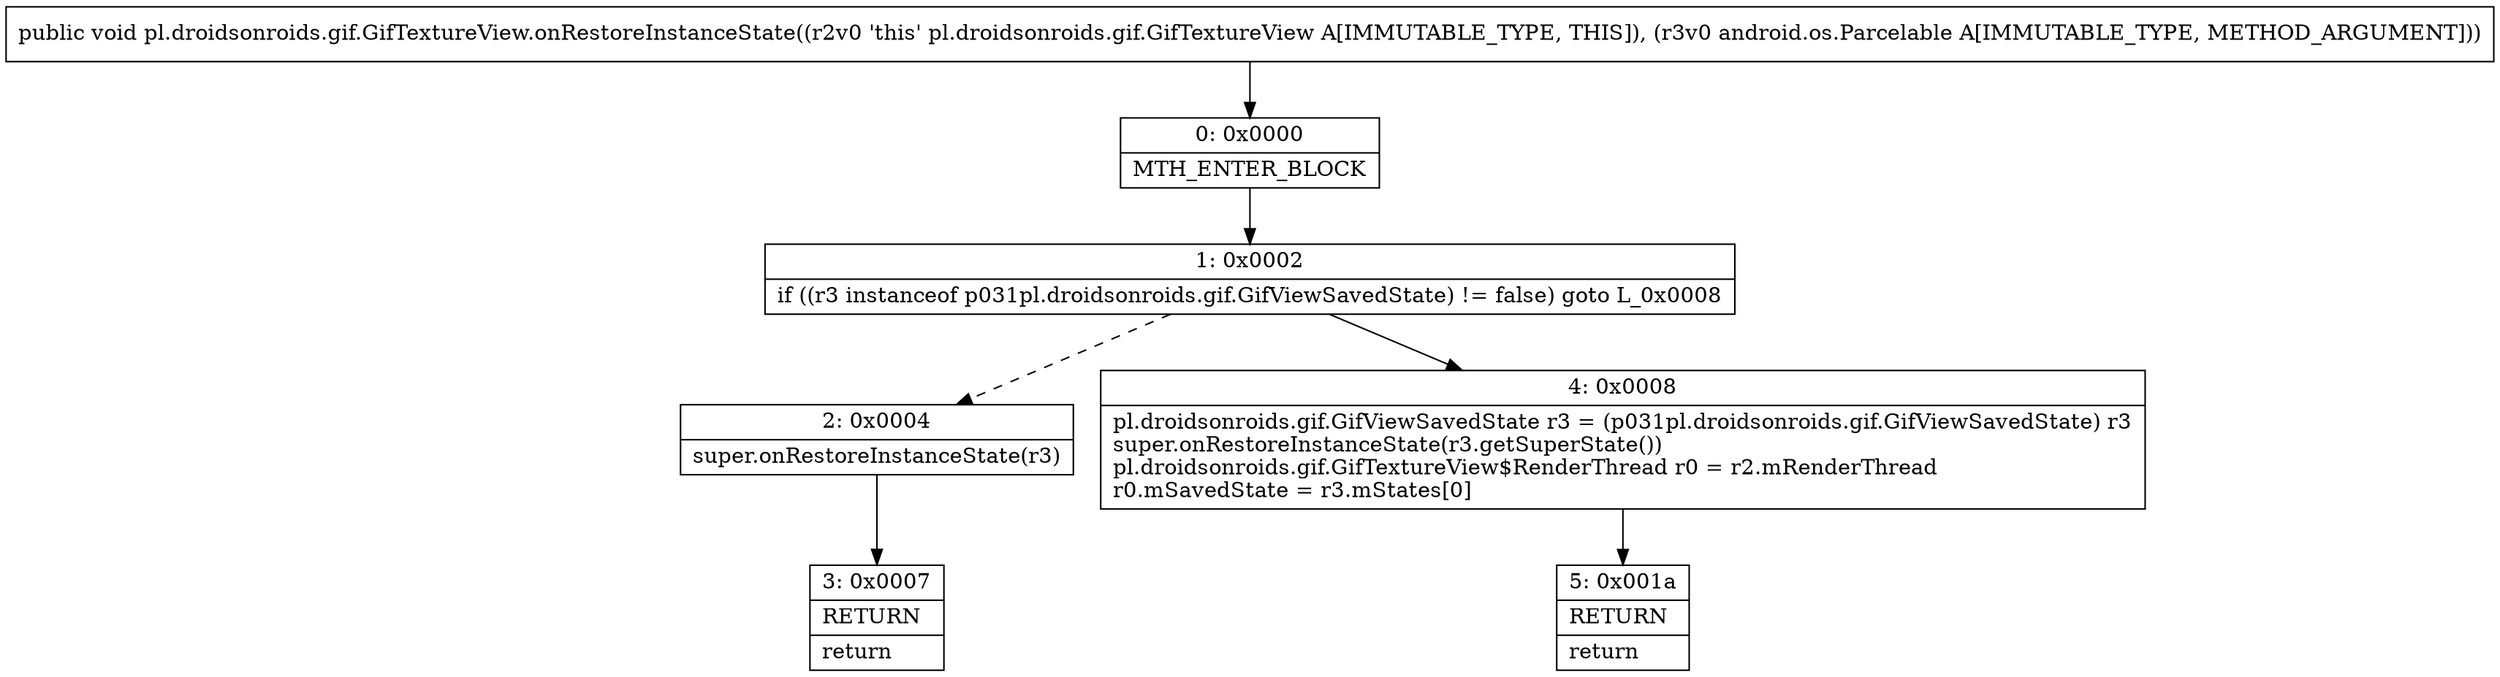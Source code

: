 digraph "CFG forpl.droidsonroids.gif.GifTextureView.onRestoreInstanceState(Landroid\/os\/Parcelable;)V" {
Node_0 [shape=record,label="{0\:\ 0x0000|MTH_ENTER_BLOCK\l}"];
Node_1 [shape=record,label="{1\:\ 0x0002|if ((r3 instanceof p031pl.droidsonroids.gif.GifViewSavedState) != false) goto L_0x0008\l}"];
Node_2 [shape=record,label="{2\:\ 0x0004|super.onRestoreInstanceState(r3)\l}"];
Node_3 [shape=record,label="{3\:\ 0x0007|RETURN\l|return\l}"];
Node_4 [shape=record,label="{4\:\ 0x0008|pl.droidsonroids.gif.GifViewSavedState r3 = (p031pl.droidsonroids.gif.GifViewSavedState) r3\lsuper.onRestoreInstanceState(r3.getSuperState())\lpl.droidsonroids.gif.GifTextureView$RenderThread r0 = r2.mRenderThread\lr0.mSavedState = r3.mStates[0]\l}"];
Node_5 [shape=record,label="{5\:\ 0x001a|RETURN\l|return\l}"];
MethodNode[shape=record,label="{public void pl.droidsonroids.gif.GifTextureView.onRestoreInstanceState((r2v0 'this' pl.droidsonroids.gif.GifTextureView A[IMMUTABLE_TYPE, THIS]), (r3v0 android.os.Parcelable A[IMMUTABLE_TYPE, METHOD_ARGUMENT])) }"];
MethodNode -> Node_0;
Node_0 -> Node_1;
Node_1 -> Node_2[style=dashed];
Node_1 -> Node_4;
Node_2 -> Node_3;
Node_4 -> Node_5;
}

